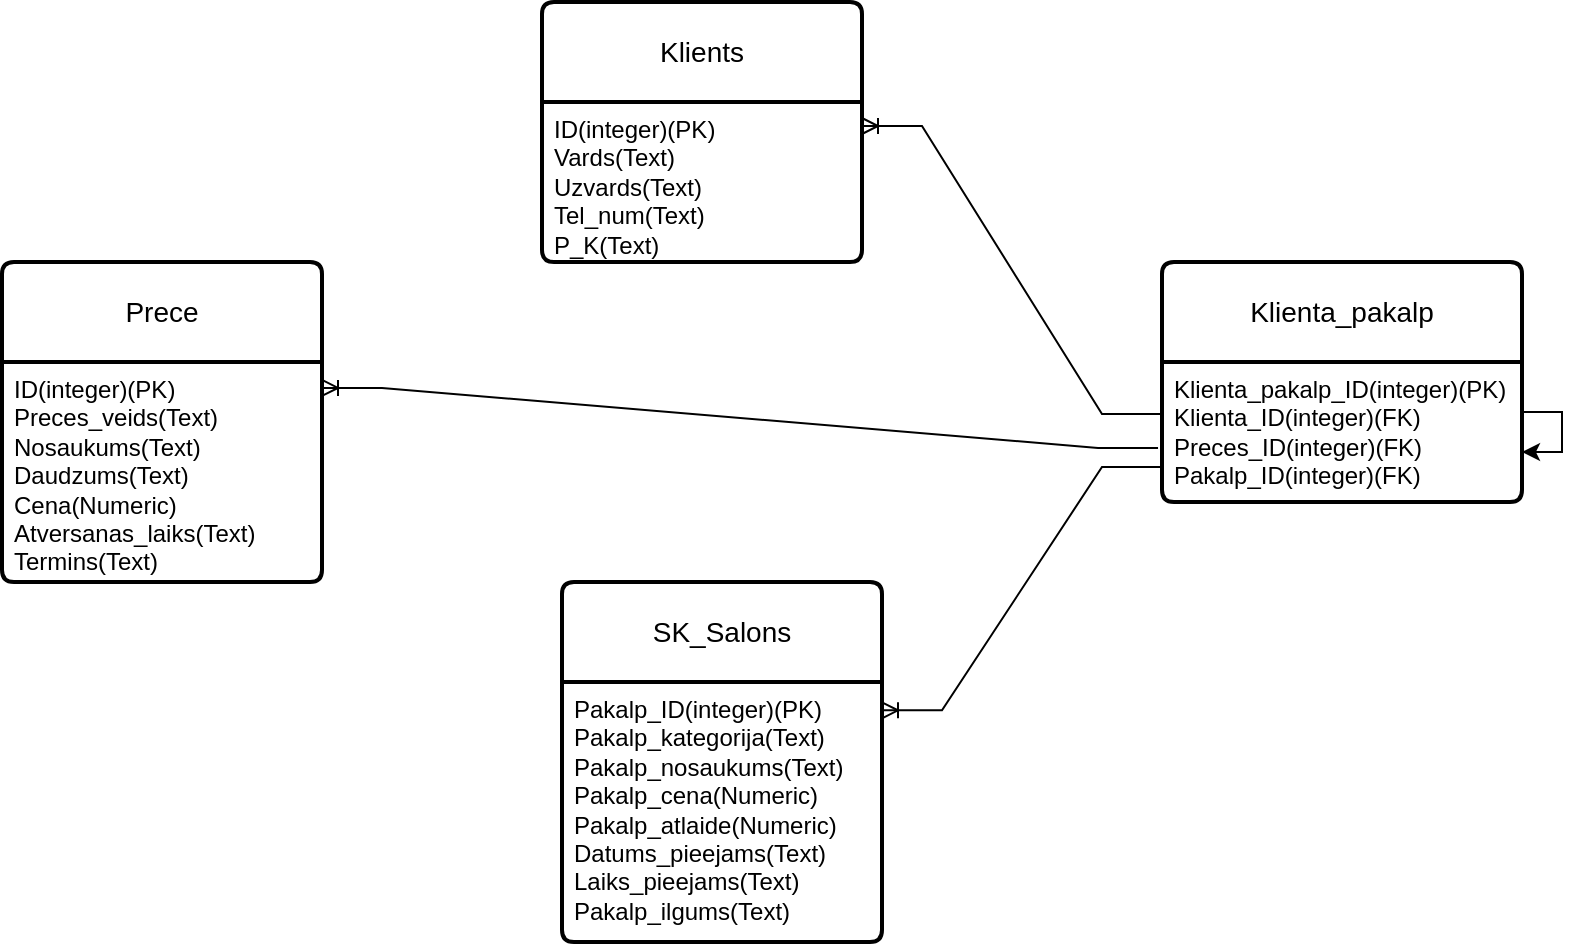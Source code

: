<mxfile version="22.0.8" type="device">
  <diagram name="Lapa-1" id="njz2QWvsx2qv-kqK_5ru">
    <mxGraphModel dx="1434" dy="790" grid="1" gridSize="10" guides="1" tooltips="1" connect="1" arrows="1" fold="1" page="1" pageScale="1" pageWidth="827" pageHeight="1169" math="0" shadow="0">
      <root>
        <mxCell id="0" />
        <mxCell id="1" parent="0" />
        <mxCell id="9OF9uhAWDgtT1-VAauPH-3" value="Klients" style="swimlane;childLayout=stackLayout;horizontal=1;startSize=50;horizontalStack=0;rounded=1;fontSize=14;fontStyle=0;strokeWidth=2;resizeParent=0;resizeLast=1;shadow=0;dashed=0;align=center;arcSize=4;whiteSpace=wrap;html=1;" parent="1" vertex="1">
          <mxGeometry x="290" y="110" width="160" height="130" as="geometry" />
        </mxCell>
        <mxCell id="9OF9uhAWDgtT1-VAauPH-4" value="ID(integer)(PK)&lt;br&gt;Vards(Text)&lt;br style=&quot;border-color: var(--border-color);&quot;&gt;Uzvards(Text)&lt;br style=&quot;border-color: var(--border-color);&quot;&gt;Tel_num(Text)&lt;br style=&quot;border-color: var(--border-color);&quot;&gt;P_K(Text)" style="align=left;strokeColor=none;fillColor=none;spacingLeft=4;fontSize=12;verticalAlign=top;resizable=0;rotatable=0;part=1;html=1;" parent="9OF9uhAWDgtT1-VAauPH-3" vertex="1">
          <mxGeometry y="50" width="160" height="80" as="geometry" />
        </mxCell>
        <mxCell id="9OF9uhAWDgtT1-VAauPH-5" value="Prece" style="swimlane;childLayout=stackLayout;horizontal=1;startSize=50;horizontalStack=0;rounded=1;fontSize=14;fontStyle=0;strokeWidth=2;resizeParent=0;resizeLast=1;shadow=0;dashed=0;align=center;arcSize=4;whiteSpace=wrap;html=1;" parent="1" vertex="1">
          <mxGeometry x="20" y="240" width="160" height="160" as="geometry" />
        </mxCell>
        <mxCell id="9OF9uhAWDgtT1-VAauPH-6" value="ID(integer)(PK)&lt;br&gt;Preces_veids(Text)&lt;br style=&quot;border-color: var(--border-color);&quot;&gt;Nosaukums(Text)&lt;br style=&quot;border-color: var(--border-color);&quot;&gt;Daudzums(Text)&lt;br style=&quot;border-color: var(--border-color);&quot;&gt;Cena(Numeric)&lt;br&gt;Atversanas_laiks(Text)&lt;br style=&quot;border-color: var(--border-color);&quot;&gt;Termins(Text)&lt;br style=&quot;border-color: var(--border-color);&quot;&gt;" style="align=left;strokeColor=none;fillColor=none;spacingLeft=4;fontSize=12;verticalAlign=top;resizable=0;rotatable=0;part=1;html=1;" parent="9OF9uhAWDgtT1-VAauPH-5" vertex="1">
          <mxGeometry y="50" width="160" height="110" as="geometry" />
        </mxCell>
        <mxCell id="9OF9uhAWDgtT1-VAauPH-7" value="SK_Salons" style="swimlane;childLayout=stackLayout;horizontal=1;startSize=50;horizontalStack=0;rounded=1;fontSize=14;fontStyle=0;strokeWidth=2;resizeParent=0;resizeLast=1;shadow=0;dashed=0;align=center;arcSize=4;whiteSpace=wrap;html=1;" parent="1" vertex="1">
          <mxGeometry x="300" y="400" width="160" height="180" as="geometry" />
        </mxCell>
        <mxCell id="9OF9uhAWDgtT1-VAauPH-8" value="Pakalp_ID(integer)(PK)&lt;br&gt;Pakalp_kategorija(Text)&lt;br&gt;Pakalp_nosaukums(Text)&lt;br&gt;Pakalp_cena(Numeric)&lt;br&gt;Pakalp_atlaide(Numeric)&lt;br&gt;Datums_pieejams(Text)&lt;br&gt;Laiks_pieejams(Text)&lt;br&gt;Pakalp_ilgums(Text)" style="align=left;strokeColor=none;fillColor=none;spacingLeft=4;fontSize=12;verticalAlign=top;resizable=0;rotatable=0;part=1;html=1;" parent="9OF9uhAWDgtT1-VAauPH-7" vertex="1">
          <mxGeometry y="50" width="160" height="130" as="geometry" />
        </mxCell>
        <mxCell id="9OF9uhAWDgtT1-VAauPH-1" value="Klienta_pakalp" style="swimlane;childLayout=stackLayout;horizontal=1;startSize=50;horizontalStack=0;rounded=1;fontSize=14;fontStyle=0;strokeWidth=2;resizeParent=0;resizeLast=1;shadow=0;dashed=0;align=center;arcSize=4;whiteSpace=wrap;html=1;" parent="1" vertex="1">
          <mxGeometry x="600" y="240" width="180" height="120" as="geometry" />
        </mxCell>
        <mxCell id="9OF9uhAWDgtT1-VAauPH-2" value="Klienta_pakalp_ID(integer)(PK)&lt;br&gt;Klienta_ID(integer)(FK)&lt;br&gt;Preces_ID(integer)(FK)&lt;br&gt;Pakalp_ID(integer)(FK)" style="align=left;strokeColor=none;fillColor=none;spacingLeft=4;fontSize=12;verticalAlign=top;resizable=0;rotatable=0;part=1;html=1;" parent="9OF9uhAWDgtT1-VAauPH-1" vertex="1">
          <mxGeometry y="50" width="180" height="70" as="geometry" />
        </mxCell>
        <mxCell id="Ygk03ksMkFczYWfozhTQ-1" style="edgeStyle=orthogonalEdgeStyle;rounded=0;orthogonalLoop=1;jettySize=auto;html=1;" edge="1" parent="9OF9uhAWDgtT1-VAauPH-1" source="9OF9uhAWDgtT1-VAauPH-2" target="9OF9uhAWDgtT1-VAauPH-2">
          <mxGeometry relative="1" as="geometry" />
        </mxCell>
        <mxCell id="9OF9uhAWDgtT1-VAauPH-9" value="" style="edgeStyle=entityRelationEdgeStyle;fontSize=12;html=1;endArrow=ERoneToMany;rounded=0;exitX=0;exitY=0.371;exitDx=0;exitDy=0;exitPerimeter=0;entryX=1;entryY=0.15;entryDx=0;entryDy=0;entryPerimeter=0;" parent="1" source="9OF9uhAWDgtT1-VAauPH-2" target="9OF9uhAWDgtT1-VAauPH-4" edge="1">
          <mxGeometry width="100" height="100" relative="1" as="geometry">
            <mxPoint x="360" y="460" as="sourcePoint" />
            <mxPoint x="550" y="150" as="targetPoint" />
            <Array as="points">
              <mxPoint x="510" y="210" />
              <mxPoint x="520" y="210" />
              <mxPoint x="540" y="210" />
              <mxPoint x="560" y="169" />
            </Array>
          </mxGeometry>
        </mxCell>
        <mxCell id="9OF9uhAWDgtT1-VAauPH-10" value="" style="edgeStyle=entityRelationEdgeStyle;fontSize=12;html=1;endArrow=ERoneToMany;rounded=0;exitX=-0.011;exitY=0.614;exitDx=0;exitDy=0;entryX=1;entryY=0.118;entryDx=0;entryDy=0;entryPerimeter=0;exitPerimeter=0;" parent="1" source="9OF9uhAWDgtT1-VAauPH-2" target="9OF9uhAWDgtT1-VAauPH-6" edge="1">
          <mxGeometry width="100" height="100" relative="1" as="geometry">
            <mxPoint x="360" y="460" as="sourcePoint" />
            <mxPoint x="460" y="360" as="targetPoint" />
          </mxGeometry>
        </mxCell>
        <mxCell id="9OF9uhAWDgtT1-VAauPH-11" value="" style="edgeStyle=entityRelationEdgeStyle;fontSize=12;html=1;endArrow=ERoneToMany;rounded=0;exitX=0;exitY=0.75;exitDx=0;exitDy=0;entryX=1;entryY=0.109;entryDx=0;entryDy=0;entryPerimeter=0;" parent="1" source="9OF9uhAWDgtT1-VAauPH-2" target="9OF9uhAWDgtT1-VAauPH-8" edge="1">
          <mxGeometry width="100" height="100" relative="1" as="geometry">
            <mxPoint x="360" y="460" as="sourcePoint" />
            <mxPoint x="460" y="360" as="targetPoint" />
          </mxGeometry>
        </mxCell>
      </root>
    </mxGraphModel>
  </diagram>
</mxfile>
